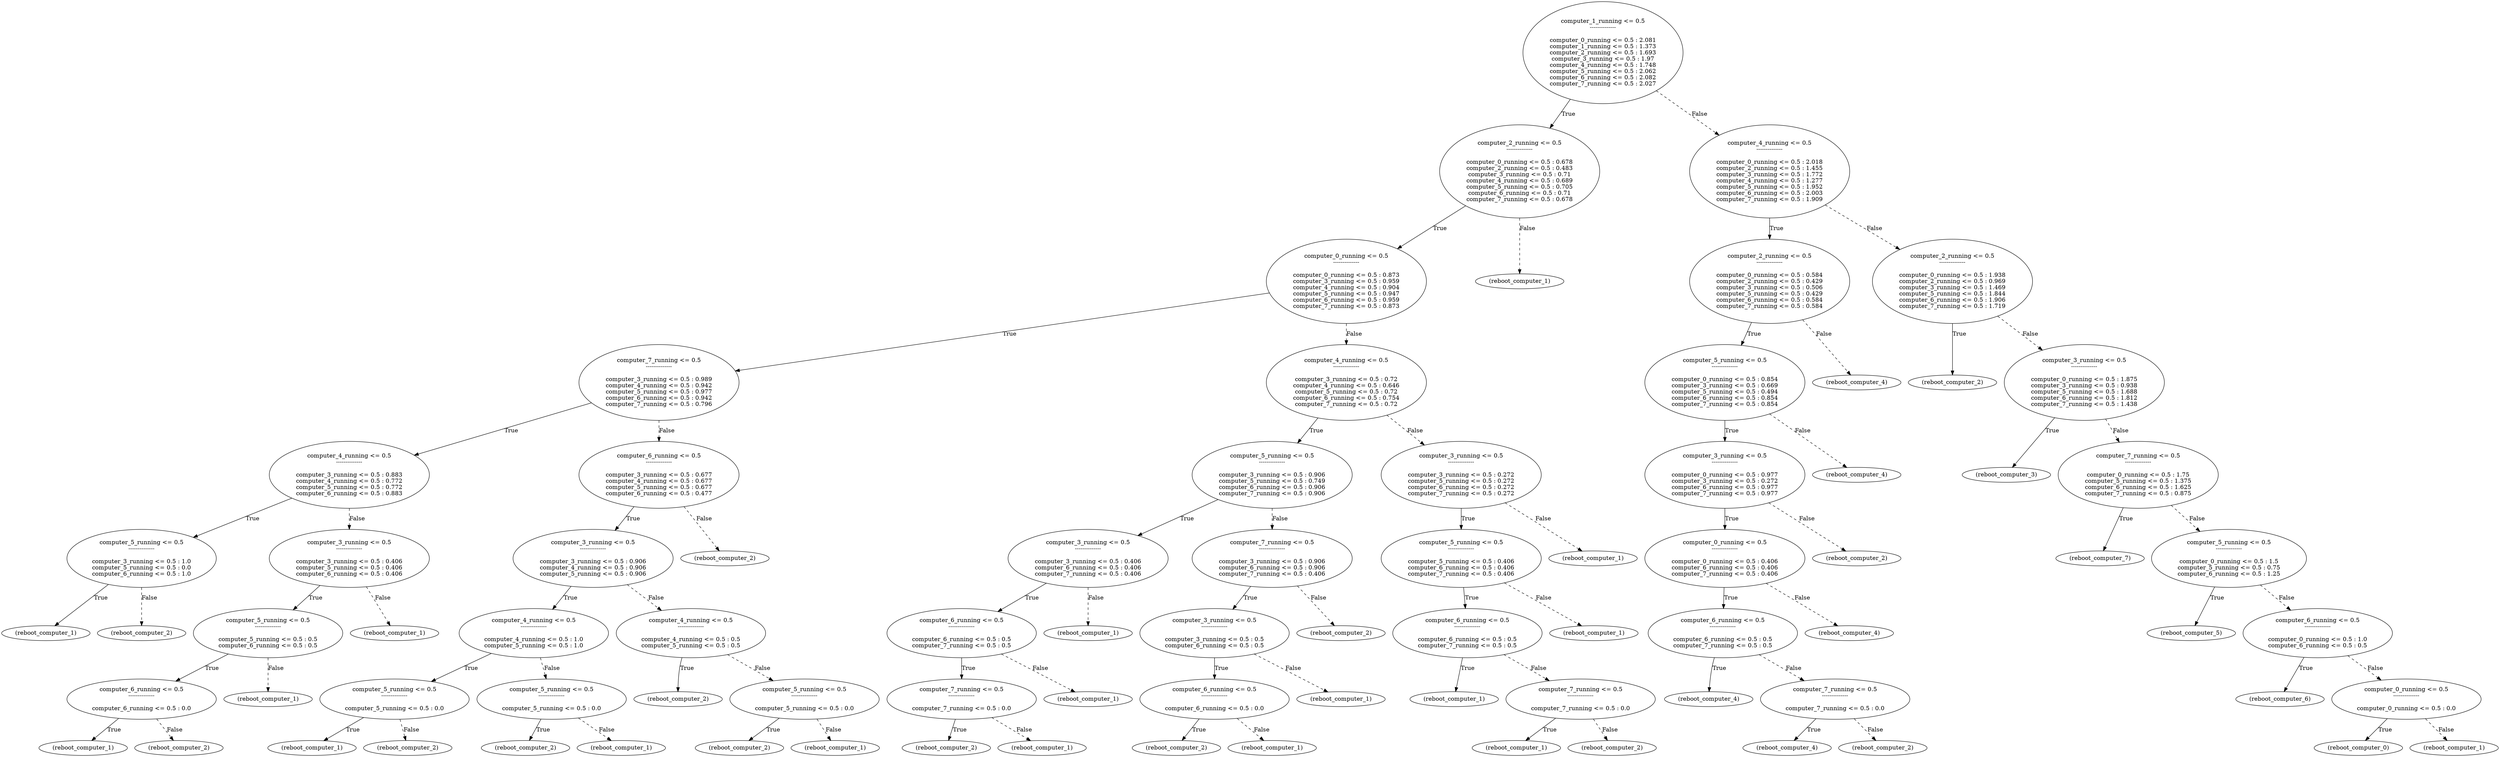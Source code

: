 digraph {
0 [label="computer_1_running <= 0.5
--------------

computer_0_running <= 0.5 : 2.081
computer_1_running <= 0.5 : 1.373
computer_2_running <= 0.5 : 1.693
computer_3_running <= 0.5 : 1.97
computer_4_running <= 0.5 : 1.748
computer_5_running <= 0.5 : 2.062
computer_6_running <= 0.5 : 2.082
computer_7_running <= 0.5 : 2.027"];
1 [label="computer_2_running <= 0.5
--------------

computer_0_running <= 0.5 : 0.678
computer_2_running <= 0.5 : 0.483
computer_3_running <= 0.5 : 0.71
computer_4_running <= 0.5 : 0.689
computer_5_running <= 0.5 : 0.705
computer_6_running <= 0.5 : 0.71
computer_7_running <= 0.5 : 0.678"];
2 [label="computer_0_running <= 0.5
--------------

computer_0_running <= 0.5 : 0.873
computer_3_running <= 0.5 : 0.959
computer_4_running <= 0.5 : 0.904
computer_5_running <= 0.5 : 0.947
computer_6_running <= 0.5 : 0.959
computer_7_running <= 0.5 : 0.873"];
3 [label="computer_7_running <= 0.5
--------------

computer_3_running <= 0.5 : 0.989
computer_4_running <= 0.5 : 0.942
computer_5_running <= 0.5 : 0.977
computer_6_running <= 0.5 : 0.942
computer_7_running <= 0.5 : 0.796"];
4 [label="computer_4_running <= 0.5
--------------

computer_3_running <= 0.5 : 0.883
computer_4_running <= 0.5 : 0.772
computer_5_running <= 0.5 : 0.772
computer_6_running <= 0.5 : 0.883"];
5 [label="computer_5_running <= 0.5
--------------

computer_3_running <= 0.5 : 1.0
computer_5_running <= 0.5 : 0.0
computer_6_running <= 0.5 : 1.0"];
6 [label="(reboot_computer_1)"];
5 -> 6 [label="True"];
7 [label="(reboot_computer_2)"];
5 -> 7 [style="dashed", label="False"];
4 -> 5 [label="True"];
8 [label="computer_3_running <= 0.5
--------------

computer_3_running <= 0.5 : 0.406
computer_5_running <= 0.5 : 0.406
computer_6_running <= 0.5 : 0.406"];
9 [label="computer_5_running <= 0.5
--------------

computer_5_running <= 0.5 : 0.5
computer_6_running <= 0.5 : 0.5"];
10 [label="computer_6_running <= 0.5
--------------

computer_6_running <= 0.5 : 0.0"];
11 [label="(reboot_computer_1)"];
10 -> 11 [label="True"];
12 [label="(reboot_computer_2)"];
10 -> 12 [style="dashed", label="False"];
9 -> 10 [label="True"];
13 [label="(reboot_computer_1)"];
9 -> 13 [style="dashed", label="False"];
8 -> 9 [label="True"];
14 [label="(reboot_computer_1)"];
8 -> 14 [style="dashed", label="False"];
4 -> 8 [style="dashed", label="False"];
3 -> 4 [label="True"];
15 [label="computer_6_running <= 0.5
--------------

computer_3_running <= 0.5 : 0.677
computer_4_running <= 0.5 : 0.677
computer_5_running <= 0.5 : 0.677
computer_6_running <= 0.5 : 0.477"];
16 [label="computer_3_running <= 0.5
--------------

computer_3_running <= 0.5 : 0.906
computer_4_running <= 0.5 : 0.906
computer_5_running <= 0.5 : 0.906"];
17 [label="computer_4_running <= 0.5
--------------

computer_4_running <= 0.5 : 1.0
computer_5_running <= 0.5 : 1.0"];
18 [label="computer_5_running <= 0.5
--------------

computer_5_running <= 0.5 : 0.0"];
19 [label="(reboot_computer_1)"];
18 -> 19 [label="True"];
20 [label="(reboot_computer_2)"];
18 -> 20 [style="dashed", label="False"];
17 -> 18 [label="True"];
21 [label="computer_5_running <= 0.5
--------------

computer_5_running <= 0.5 : 0.0"];
22 [label="(reboot_computer_2)"];
21 -> 22 [label="True"];
23 [label="(reboot_computer_1)"];
21 -> 23 [style="dashed", label="False"];
17 -> 21 [style="dashed", label="False"];
16 -> 17 [label="True"];
24 [label="computer_4_running <= 0.5
--------------

computer_4_running <= 0.5 : 0.5
computer_5_running <= 0.5 : 0.5"];
25 [label="(reboot_computer_2)"];
24 -> 25 [label="True"];
26 [label="computer_5_running <= 0.5
--------------

computer_5_running <= 0.5 : 0.0"];
27 [label="(reboot_computer_2)"];
26 -> 27 [label="True"];
28 [label="(reboot_computer_1)"];
26 -> 28 [style="dashed", label="False"];
24 -> 26 [style="dashed", label="False"];
16 -> 24 [style="dashed", label="False"];
15 -> 16 [label="True"];
29 [label="(reboot_computer_2)"];
15 -> 29 [style="dashed", label="False"];
3 -> 15 [style="dashed", label="False"];
2 -> 3 [label="True"];
30 [label="computer_4_running <= 0.5
--------------

computer_3_running <= 0.5 : 0.72
computer_4_running <= 0.5 : 0.646
computer_5_running <= 0.5 : 0.72
computer_6_running <= 0.5 : 0.754
computer_7_running <= 0.5 : 0.72"];
31 [label="computer_5_running <= 0.5
--------------

computer_3_running <= 0.5 : 0.906
computer_5_running <= 0.5 : 0.749
computer_6_running <= 0.5 : 0.906
computer_7_running <= 0.5 : 0.906"];
32 [label="computer_3_running <= 0.5
--------------

computer_3_running <= 0.5 : 0.406
computer_6_running <= 0.5 : 0.406
computer_7_running <= 0.5 : 0.406"];
33 [label="computer_6_running <= 0.5
--------------

computer_6_running <= 0.5 : 0.5
computer_7_running <= 0.5 : 0.5"];
34 [label="computer_7_running <= 0.5
--------------

computer_7_running <= 0.5 : 0.0"];
35 [label="(reboot_computer_2)"];
34 -> 35 [label="True"];
36 [label="(reboot_computer_1)"];
34 -> 36 [style="dashed", label="False"];
33 -> 34 [label="True"];
37 [label="(reboot_computer_1)"];
33 -> 37 [style="dashed", label="False"];
32 -> 33 [label="True"];
38 [label="(reboot_computer_1)"];
32 -> 38 [style="dashed", label="False"];
31 -> 32 [label="True"];
39 [label="computer_7_running <= 0.5
--------------

computer_3_running <= 0.5 : 0.906
computer_6_running <= 0.5 : 0.906
computer_7_running <= 0.5 : 0.406"];
40 [label="computer_3_running <= 0.5
--------------

computer_3_running <= 0.5 : 0.5
computer_6_running <= 0.5 : 0.5"];
41 [label="computer_6_running <= 0.5
--------------

computer_6_running <= 0.5 : 0.0"];
42 [label="(reboot_computer_2)"];
41 -> 42 [label="True"];
43 [label="(reboot_computer_1)"];
41 -> 43 [style="dashed", label="False"];
40 -> 41 [label="True"];
44 [label="(reboot_computer_1)"];
40 -> 44 [style="dashed", label="False"];
39 -> 40 [label="True"];
45 [label="(reboot_computer_2)"];
39 -> 45 [style="dashed", label="False"];
31 -> 39 [style="dashed", label="False"];
30 -> 31 [label="True"];
46 [label="computer_3_running <= 0.5
--------------

computer_3_running <= 0.5 : 0.272
computer_5_running <= 0.5 : 0.272
computer_6_running <= 0.5 : 0.272
computer_7_running <= 0.5 : 0.272"];
47 [label="computer_5_running <= 0.5
--------------

computer_5_running <= 0.5 : 0.406
computer_6_running <= 0.5 : 0.406
computer_7_running <= 0.5 : 0.406"];
48 [label="computer_6_running <= 0.5
--------------

computer_6_running <= 0.5 : 0.5
computer_7_running <= 0.5 : 0.5"];
49 [label="(reboot_computer_1)"];
48 -> 49 [label="True"];
50 [label="computer_7_running <= 0.5
--------------

computer_7_running <= 0.5 : 0.0"];
51 [label="(reboot_computer_1)"];
50 -> 51 [label="True"];
52 [label="(reboot_computer_2)"];
50 -> 52 [style="dashed", label="False"];
48 -> 50 [style="dashed", label="False"];
47 -> 48 [label="True"];
53 [label="(reboot_computer_1)"];
47 -> 53 [style="dashed", label="False"];
46 -> 47 [label="True"];
54 [label="(reboot_computer_1)"];
46 -> 54 [style="dashed", label="False"];
30 -> 46 [style="dashed", label="False"];
2 -> 30 [style="dashed", label="False"];
1 -> 2 [label="True"];
55 [label="(reboot_computer_1)"];
1 -> 55 [style="dashed", label="False"];
0 -> 1 [label="True"];
56 [label="computer_4_running <= 0.5
--------------

computer_0_running <= 0.5 : 2.018
computer_2_running <= 0.5 : 1.455
computer_3_running <= 0.5 : 1.772
computer_4_running <= 0.5 : 1.277
computer_5_running <= 0.5 : 1.952
computer_6_running <= 0.5 : 2.003
computer_7_running <= 0.5 : 1.909"];
57 [label="computer_2_running <= 0.5
--------------

computer_0_running <= 0.5 : 0.584
computer_2_running <= 0.5 : 0.429
computer_3_running <= 0.5 : 0.506
computer_5_running <= 0.5 : 0.429
computer_6_running <= 0.5 : 0.584
computer_7_running <= 0.5 : 0.584"];
58 [label="computer_5_running <= 0.5
--------------

computer_0_running <= 0.5 : 0.854
computer_3_running <= 0.5 : 0.669
computer_5_running <= 0.5 : 0.494
computer_6_running <= 0.5 : 0.854
computer_7_running <= 0.5 : 0.854"];
59 [label="computer_3_running <= 0.5
--------------

computer_0_running <= 0.5 : 0.977
computer_3_running <= 0.5 : 0.272
computer_6_running <= 0.5 : 0.977
computer_7_running <= 0.5 : 0.977"];
60 [label="computer_0_running <= 0.5
--------------

computer_0_running <= 0.5 : 0.406
computer_6_running <= 0.5 : 0.406
computer_7_running <= 0.5 : 0.406"];
61 [label="computer_6_running <= 0.5
--------------

computer_6_running <= 0.5 : 0.5
computer_7_running <= 0.5 : 0.5"];
62 [label="(reboot_computer_4)"];
61 -> 62 [label="True"];
63 [label="computer_7_running <= 0.5
--------------

computer_7_running <= 0.5 : 0.0"];
64 [label="(reboot_computer_4)"];
63 -> 64 [label="True"];
65 [label="(reboot_computer_2)"];
63 -> 65 [style="dashed", label="False"];
61 -> 63 [style="dashed", label="False"];
60 -> 61 [label="True"];
66 [label="(reboot_computer_4)"];
60 -> 66 [style="dashed", label="False"];
59 -> 60 [label="True"];
67 [label="(reboot_computer_2)"];
59 -> 67 [style="dashed", label="False"];
58 -> 59 [label="True"];
68 [label="(reboot_computer_4)"];
58 -> 68 [style="dashed", label="False"];
57 -> 58 [label="True"];
69 [label="(reboot_computer_4)"];
57 -> 69 [style="dashed", label="False"];
56 -> 57 [label="True"];
70 [label="computer_2_running <= 0.5
--------------

computer_0_running <= 0.5 : 1.938
computer_2_running <= 0.5 : 0.969
computer_3_running <= 0.5 : 1.469
computer_5_running <= 0.5 : 1.844
computer_6_running <= 0.5 : 1.906
computer_7_running <= 0.5 : 1.719"];
71 [label="(reboot_computer_2)"];
70 -> 71 [label="True"];
72 [label="computer_3_running <= 0.5
--------------

computer_0_running <= 0.5 : 1.875
computer_3_running <= 0.5 : 0.938
computer_5_running <= 0.5 : 1.688
computer_6_running <= 0.5 : 1.812
computer_7_running <= 0.5 : 1.438"];
73 [label="(reboot_computer_3)"];
72 -> 73 [label="True"];
74 [label="computer_7_running <= 0.5
--------------

computer_0_running <= 0.5 : 1.75
computer_5_running <= 0.5 : 1.375
computer_6_running <= 0.5 : 1.625
computer_7_running <= 0.5 : 0.875"];
75 [label="(reboot_computer_7)"];
74 -> 75 [label="True"];
76 [label="computer_5_running <= 0.5
--------------

computer_0_running <= 0.5 : 1.5
computer_5_running <= 0.5 : 0.75
computer_6_running <= 0.5 : 1.25"];
77 [label="(reboot_computer_5)"];
76 -> 77 [label="True"];
78 [label="computer_6_running <= 0.5
--------------

computer_0_running <= 0.5 : 1.0
computer_6_running <= 0.5 : 0.5"];
79 [label="(reboot_computer_6)"];
78 -> 79 [label="True"];
80 [label="computer_0_running <= 0.5
--------------

computer_0_running <= 0.5 : 0.0"];
81 [label="(reboot_computer_0)"];
80 -> 81 [label="True"];
82 [label="(reboot_computer_1)"];
80 -> 82 [style="dashed", label="False"];
78 -> 80 [style="dashed", label="False"];
76 -> 78 [style="dashed", label="False"];
74 -> 76 [style="dashed", label="False"];
72 -> 74 [style="dashed", label="False"];
70 -> 72 [style="dashed", label="False"];
56 -> 70 [style="dashed", label="False"];
0 -> 56 [style="dashed", label="False"];

}